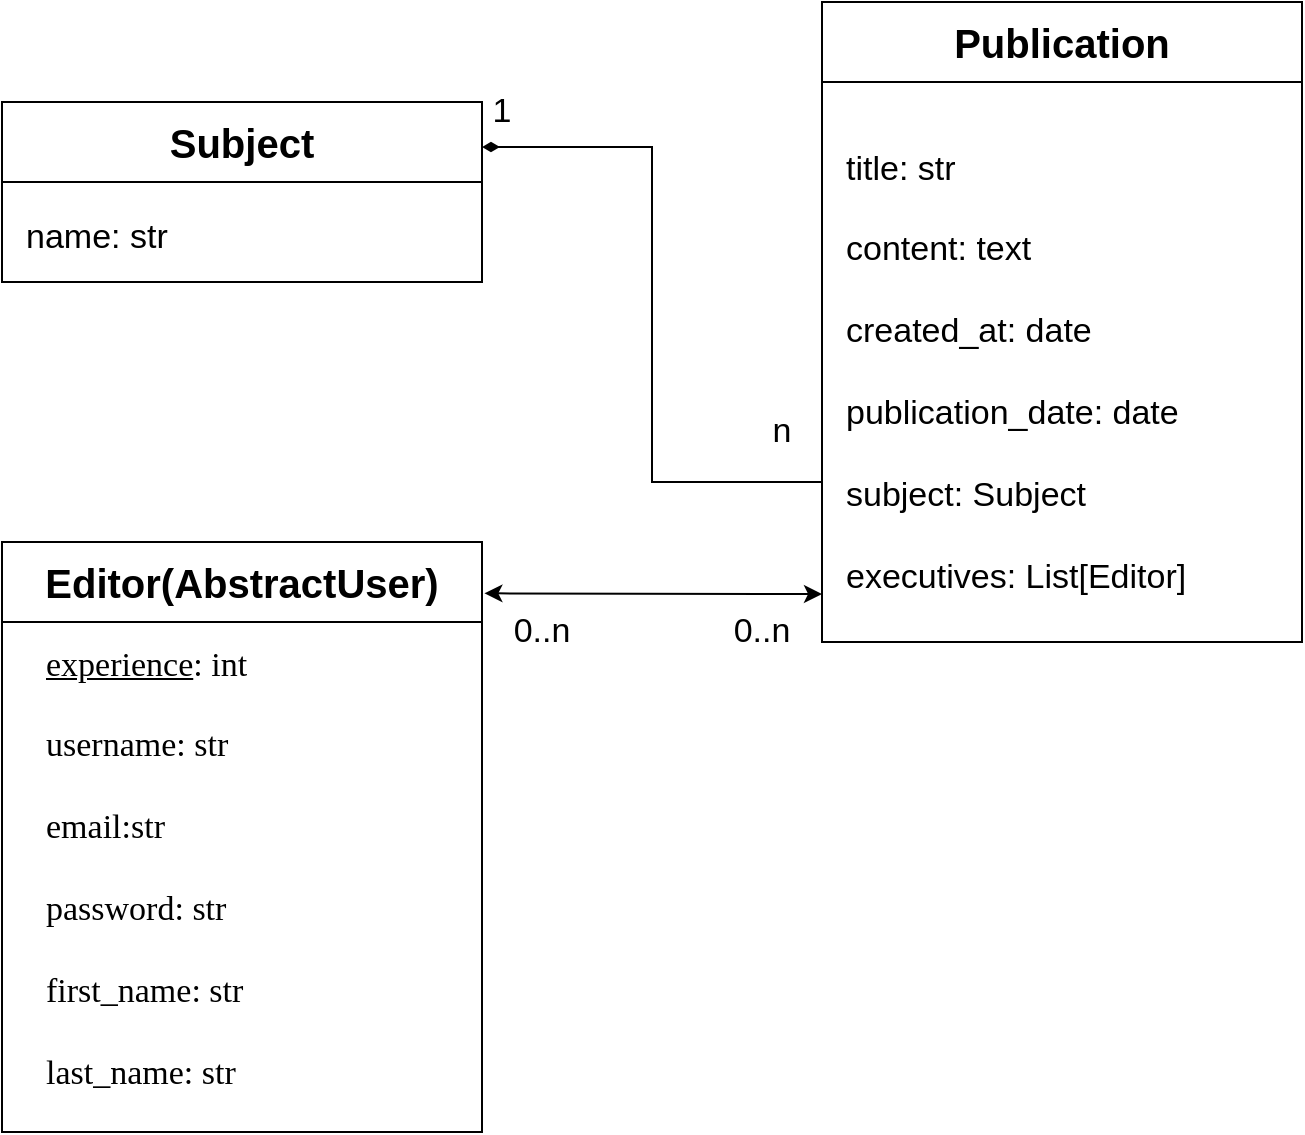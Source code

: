 <mxfile version="22.1.22" type="embed">
  <diagram name="Page-1" id="OVcS8Alv_T-uJs1jZaDE">
    <mxGraphModel dx="1293" dy="725" grid="1" gridSize="10" guides="1" tooltips="1" connect="1" arrows="1" fold="1" page="1" pageScale="1" pageWidth="850" pageHeight="1100" math="0" shadow="0">
      <root>
        <mxCell id="0" />
        <mxCell id="1" parent="0" />
        <mxCell id="XHiDL_9w_AK1erUn259C-4" value="&lt;font style=&quot;font-size: 20px;&quot;&gt;Publication&lt;/font&gt;" style="swimlane;whiteSpace=wrap;html=1;fontSize=15;startSize=40;" parent="1" vertex="1">
          <mxGeometry x="520" y="170" width="240" height="320" as="geometry">
            <mxRectangle x="510" y="110" width="100" height="30" as="alternateBounds" />
          </mxGeometry>
        </mxCell>
        <mxCell id="XHiDL_9w_AK1erUn259C-8" value="&lt;div align=&quot;left&quot;&gt;&lt;font face=&quot;Helvetica&quot;&gt;title: str&lt;br&gt;&lt;br&gt;&lt;/font&gt;&lt;/div&gt;&lt;div align=&quot;left&quot;&gt;&lt;font face=&quot;Helvetica&quot;&gt;content: text&lt;br&gt;&lt;br&gt;created_at: date&lt;/font&gt;&lt;/div&gt;&lt;div align=&quot;left&quot;&gt;&lt;font face=&quot;Helvetica&quot;&gt;&lt;br&gt;&lt;/font&gt;&lt;/div&gt;&lt;div align=&quot;left&quot;&gt;&lt;font face=&quot;Helvetica&quot;&gt;publication_date: date&lt;br&gt;&lt;br&gt;subject: Subject&lt;br&gt;&lt;br&gt;executives: List[Editor]&lt;/font&gt;&lt;/div&gt;" style="text;html=1;align=left;verticalAlign=bottom;resizable=0;points=[];autosize=1;strokeColor=none;fillColor=none;fontSize=17;horizontal=1;fontFamily=Tahoma;" parent="XHiDL_9w_AK1erUn259C-4" vertex="1">
          <mxGeometry x="10" y="40" width="190" height="260" as="geometry" />
        </mxCell>
        <mxCell id="XHiDL_9w_AK1erUn259C-10" value="&lt;font style=&quot;font-size: 20px;&quot;&gt;Editor(AbstractUser)&lt;/font&gt;" style="swimlane;whiteSpace=wrap;html=1;fontSize=15;startSize=40;" parent="1" vertex="1">
          <mxGeometry x="110" y="440" width="240" height="295" as="geometry">
            <mxRectangle x="510" y="110" width="100" height="30" as="alternateBounds" />
          </mxGeometry>
        </mxCell>
        <mxCell id="XHiDL_9w_AK1erUn259C-11" value="&lt;div&gt;&lt;u&gt;experience&lt;/u&gt;: int&lt;/div&gt;&lt;div&gt;&lt;br&gt;&lt;/div&gt;&lt;div&gt;username: str&lt;/div&gt;&lt;div&gt;&lt;br&gt;&lt;/div&gt;&lt;div&gt;email:str&lt;/div&gt;&lt;div&gt;&lt;br&gt;&lt;/div&gt;&lt;div&gt;password: str&lt;/div&gt;&lt;div&gt;&lt;br&gt;&lt;/div&gt;&lt;div&gt;first_name: str&lt;/div&gt;&lt;div&gt;&lt;br&gt;&lt;/div&gt;&lt;div&gt;last_name: str&lt;/div&gt;" style="text;html=1;align=left;verticalAlign=bottom;resizable=0;points=[];autosize=1;strokeColor=none;fillColor=none;fontSize=17;horizontal=1;fontFamily=Tahoma;" parent="XHiDL_9w_AK1erUn259C-10" vertex="1">
          <mxGeometry x="20" y="38" width="130" height="240" as="geometry" />
        </mxCell>
        <mxCell id="XHiDL_9w_AK1erUn259C-14" style="edgeStyle=orthogonalEdgeStyle;rounded=0;orthogonalLoop=1;jettySize=auto;html=1;exitX=1;exitY=0.25;exitDx=0;exitDy=0;entryX=0;entryY=0.75;entryDx=0;entryDy=0;strokeWidth=1;startArrow=diamondThin;startFill=1;targetPerimeterSpacing=11;sourcePerimeterSpacing=5;endArrow=baseDash;endFill=0;jumpSize=6;endSize=10;" parent="1" source="XHiDL_9w_AK1erUn259C-12" target="XHiDL_9w_AK1erUn259C-4" edge="1">
          <mxGeometry relative="1" as="geometry" />
        </mxCell>
        <mxCell id="XHiDL_9w_AK1erUn259C-12" value="Subject" style="swimlane;whiteSpace=wrap;html=1;fontSize=20;startSize=40;" parent="1" vertex="1">
          <mxGeometry x="110" y="220" width="240" height="90" as="geometry">
            <mxRectangle x="510" y="110" width="100" height="30" as="alternateBounds" />
          </mxGeometry>
        </mxCell>
        <mxCell id="XHiDL_9w_AK1erUn259C-13" value="&lt;div align=&quot;left&quot;&gt;&lt;font face=&quot;Helvetica&quot;&gt;name: str&lt;/font&gt;&lt;/div&gt;" style="text;html=1;align=left;verticalAlign=bottom;resizable=0;points=[];autosize=1;strokeColor=none;fillColor=none;fontSize=17;horizontal=1;fontFamily=Tahoma;" parent="XHiDL_9w_AK1erUn259C-12" vertex="1">
          <mxGeometry x="10" y="50" width="90" height="30" as="geometry" />
        </mxCell>
        <mxCell id="XHiDL_9w_AK1erUn259C-15" value="&lt;font style=&quot;font-size: 17px;&quot;&gt;1&lt;/font&gt;" style="text;strokeColor=none;align=center;fillColor=none;html=1;verticalAlign=middle;whiteSpace=wrap;rounded=0;" parent="1" vertex="1">
          <mxGeometry x="330" y="210" width="60" height="30" as="geometry" />
        </mxCell>
        <mxCell id="XHiDL_9w_AK1erUn259C-17" value="" style="endArrow=classic;startArrow=classic;html=1;rounded=0;exitX=1.005;exitY=0.087;exitDx=0;exitDy=0;exitPerimeter=0;" parent="1" source="XHiDL_9w_AK1erUn259C-10" edge="1">
          <mxGeometry width="50" height="50" relative="1" as="geometry">
            <mxPoint x="450" y="540" as="sourcePoint" />
            <mxPoint x="520" y="466" as="targetPoint" />
          </mxGeometry>
        </mxCell>
        <mxCell id="XHiDL_9w_AK1erUn259C-19" value="&lt;font style=&quot;font-size: 17px;&quot;&gt;0..n&lt;/font&gt;" style="text;strokeColor=none;align=center;fillColor=none;html=1;verticalAlign=middle;whiteSpace=wrap;rounded=0;" parent="1" vertex="1">
          <mxGeometry x="350" y="470" width="60" height="30" as="geometry" />
        </mxCell>
        <mxCell id="XHiDL_9w_AK1erUn259C-20" value="&lt;font style=&quot;font-size: 17px;&quot;&gt;0..n&lt;/font&gt;" style="text;strokeColor=none;align=center;fillColor=none;html=1;verticalAlign=middle;whiteSpace=wrap;rounded=0;" parent="1" vertex="1">
          <mxGeometry x="460" y="470" width="60" height="30" as="geometry" />
        </mxCell>
        <mxCell id="XHiDL_9w_AK1erUn259C-16" value="&lt;font style=&quot;font-size: 17px;&quot;&gt;n&lt;/font&gt;" style="text;strokeColor=none;align=center;fillColor=none;html=1;verticalAlign=middle;whiteSpace=wrap;rounded=0;" parent="1" vertex="1">
          <mxGeometry x="470" y="370" width="60" height="30" as="geometry" />
        </mxCell>
      </root>
    </mxGraphModel>
  </diagram>
</mxfile>
